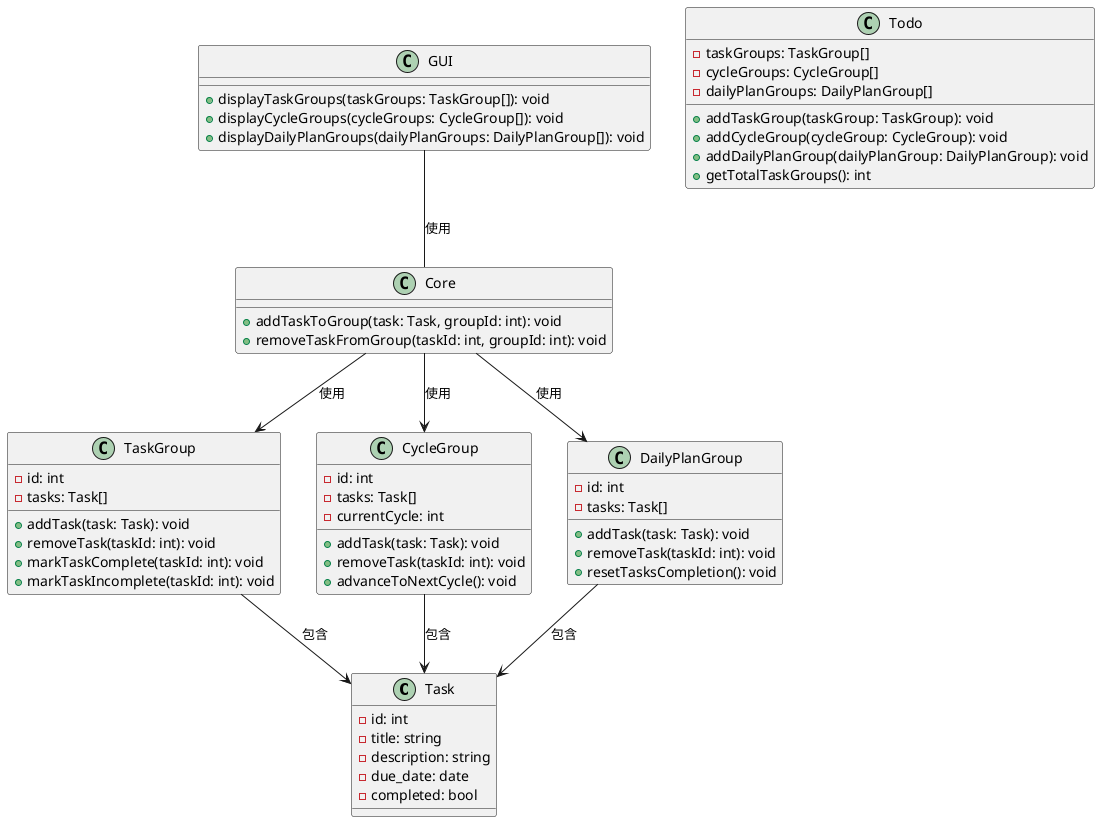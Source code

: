 @startuml 类图

class Task {
    - id: int
    - title: string
    - description: string
    - due_date: date
    - completed: bool
}

class TaskGroup {
    - id: int
    - tasks: Task[]
    + addTask(task: Task): void
    + removeTask(taskId: int): void
    + markTaskComplete(taskId: int): void
    + markTaskIncomplete(taskId: int): void
}

class CycleGroup {
    - id: int
    - tasks: Task[]
    - currentCycle: int
    + addTask(task: Task): void
    + removeTask(taskId: int): void
    + advanceToNextCycle(): void
}

class DailyPlanGroup {
    - id: int
    - tasks: Task[]
    + addTask(task: Task): void
    + removeTask(taskId: int): void
    + resetTasksCompletion(): void
}

class Todo {
    - taskGroups: TaskGroup[]
    - cycleGroups: CycleGroup[]
    - dailyPlanGroups: DailyPlanGroup[]
    + addTaskGroup(taskGroup: TaskGroup): void
    + addCycleGroup(cycleGroup: CycleGroup): void
    + addDailyPlanGroup(dailyPlanGroup: DailyPlanGroup): void
    + getTotalTaskGroups(): int
}

class GUI {
    + displayTaskGroups(taskGroups: TaskGroup[]): void
    + displayCycleGroups(cycleGroups: CycleGroup[]): void
    + displayDailyPlanGroups(dailyPlanGroups: DailyPlanGroup[]): void
}

class Core {
    + addTaskToGroup(task: Task, groupId: int): void
    + removeTaskFromGroup(taskId: int, groupId: int): void
}

GUI -- Core : 使用
Core --> TaskGroup : 使用
Core --> CycleGroup : 使用
Core --> DailyPlanGroup : 使用
TaskGroup --> Task: 包含
CycleGroup --> Task: 包含
DailyPlanGroup --> Task: 包含

@enduml
